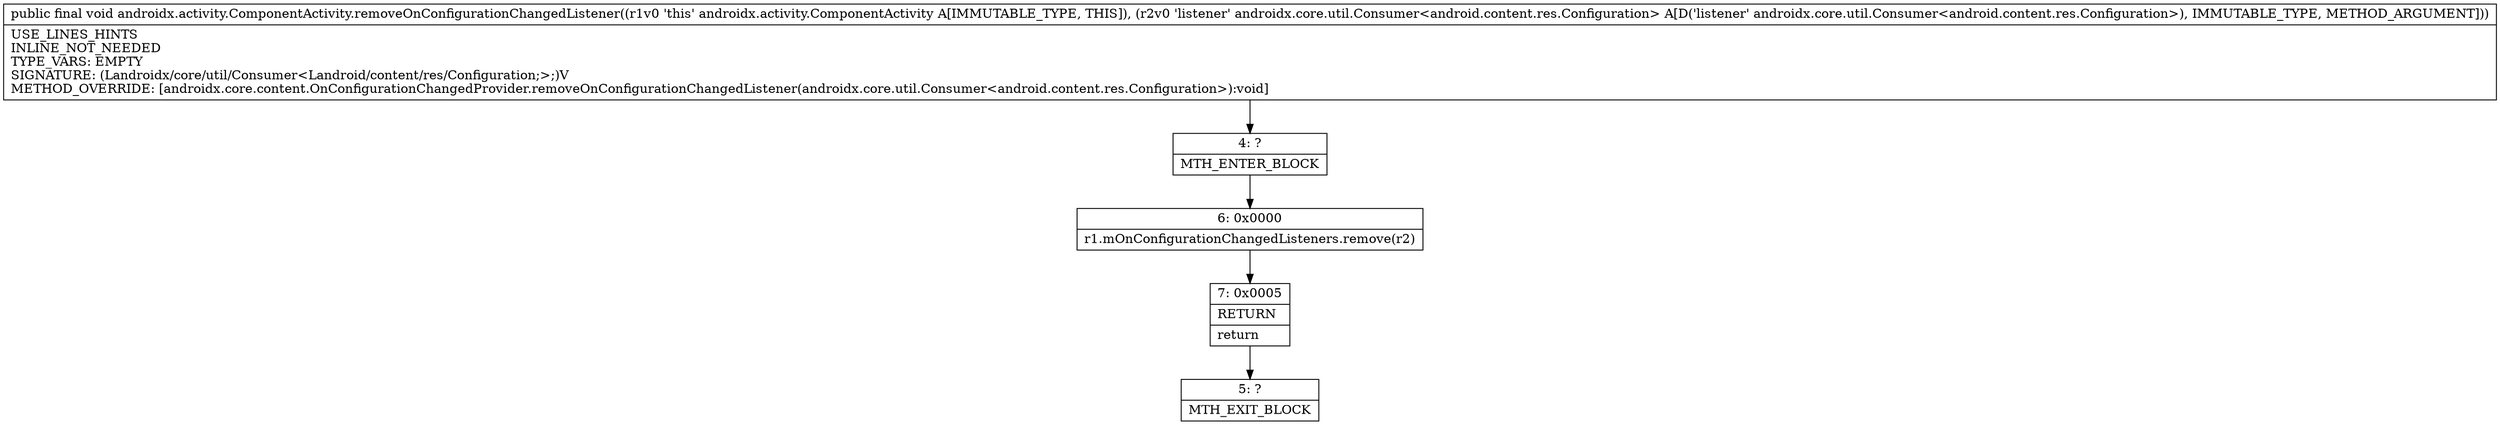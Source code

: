 digraph "CFG forandroidx.activity.ComponentActivity.removeOnConfigurationChangedListener(Landroidx\/core\/util\/Consumer;)V" {
Node_4 [shape=record,label="{4\:\ ?|MTH_ENTER_BLOCK\l}"];
Node_6 [shape=record,label="{6\:\ 0x0000|r1.mOnConfigurationChangedListeners.remove(r2)\l}"];
Node_7 [shape=record,label="{7\:\ 0x0005|RETURN\l|return\l}"];
Node_5 [shape=record,label="{5\:\ ?|MTH_EXIT_BLOCK\l}"];
MethodNode[shape=record,label="{public final void androidx.activity.ComponentActivity.removeOnConfigurationChangedListener((r1v0 'this' androidx.activity.ComponentActivity A[IMMUTABLE_TYPE, THIS]), (r2v0 'listener' androidx.core.util.Consumer\<android.content.res.Configuration\> A[D('listener' androidx.core.util.Consumer\<android.content.res.Configuration\>), IMMUTABLE_TYPE, METHOD_ARGUMENT]))  | USE_LINES_HINTS\lINLINE_NOT_NEEDED\lTYPE_VARS: EMPTY\lSIGNATURE: (Landroidx\/core\/util\/Consumer\<Landroid\/content\/res\/Configuration;\>;)V\lMETHOD_OVERRIDE: [androidx.core.content.OnConfigurationChangedProvider.removeOnConfigurationChangedListener(androidx.core.util.Consumer\<android.content.res.Configuration\>):void]\l}"];
MethodNode -> Node_4;Node_4 -> Node_6;
Node_6 -> Node_7;
Node_7 -> Node_5;
}

